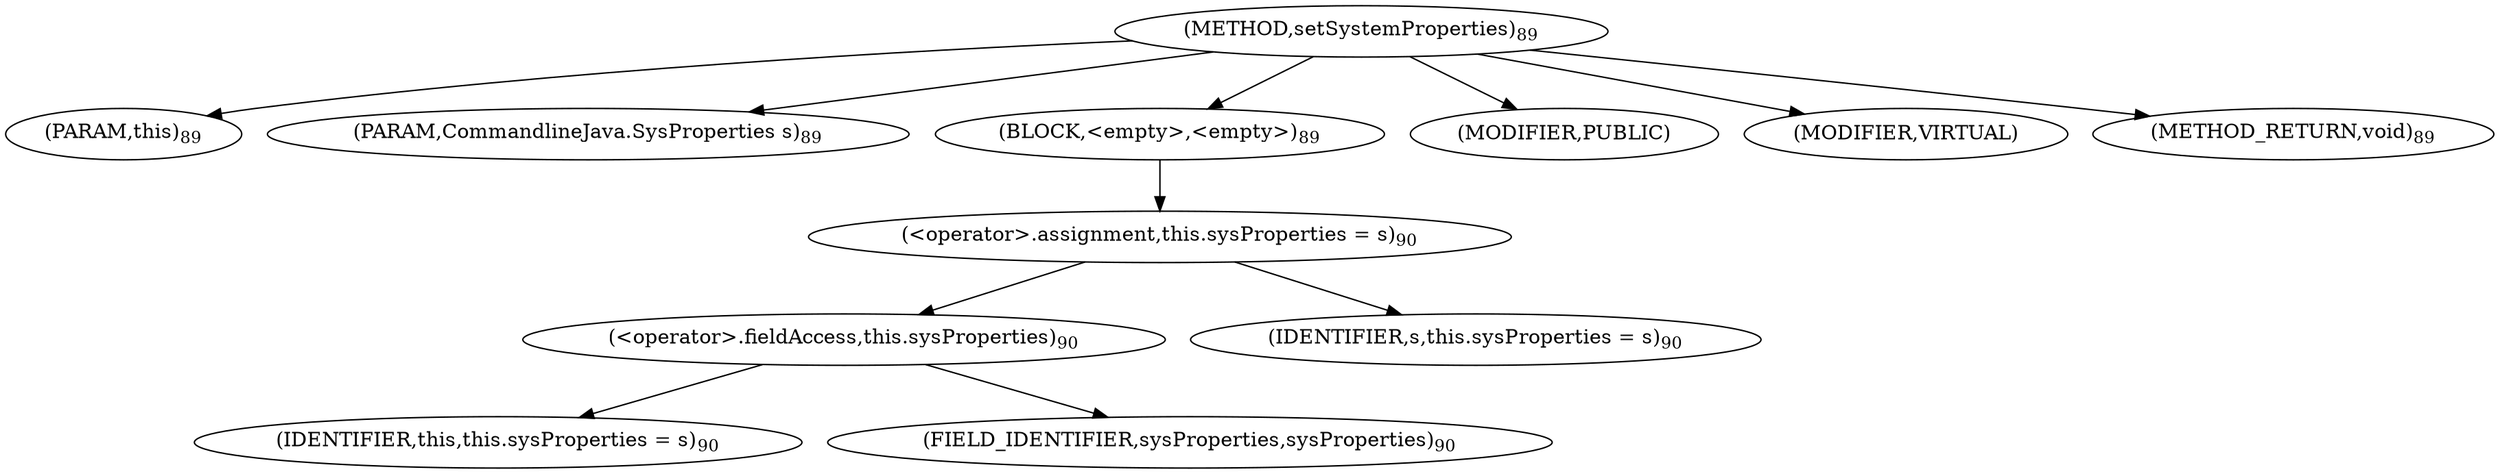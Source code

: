 digraph "setSystemProperties" {  
"54" [label = <(METHOD,setSystemProperties)<SUB>89</SUB>> ]
"55" [label = <(PARAM,this)<SUB>89</SUB>> ]
"56" [label = <(PARAM,CommandlineJava.SysProperties s)<SUB>89</SUB>> ]
"57" [label = <(BLOCK,&lt;empty&gt;,&lt;empty&gt;)<SUB>89</SUB>> ]
"58" [label = <(&lt;operator&gt;.assignment,this.sysProperties = s)<SUB>90</SUB>> ]
"59" [label = <(&lt;operator&gt;.fieldAccess,this.sysProperties)<SUB>90</SUB>> ]
"60" [label = <(IDENTIFIER,this,this.sysProperties = s)<SUB>90</SUB>> ]
"61" [label = <(FIELD_IDENTIFIER,sysProperties,sysProperties)<SUB>90</SUB>> ]
"62" [label = <(IDENTIFIER,s,this.sysProperties = s)<SUB>90</SUB>> ]
"63" [label = <(MODIFIER,PUBLIC)> ]
"64" [label = <(MODIFIER,VIRTUAL)> ]
"65" [label = <(METHOD_RETURN,void)<SUB>89</SUB>> ]
  "54" -> "55" 
  "54" -> "56" 
  "54" -> "57" 
  "54" -> "63" 
  "54" -> "64" 
  "54" -> "65" 
  "57" -> "58" 
  "58" -> "59" 
  "58" -> "62" 
  "59" -> "60" 
  "59" -> "61" 
}
